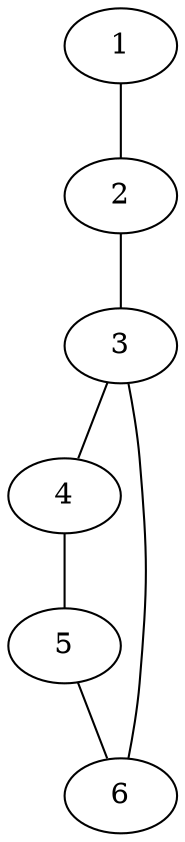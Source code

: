 graph G {
optimal=6;
1;
2;
3 [weight=3];
4 [weight=2];
5 [weight=2];
6 [weight=2];

1 -- 2;
2 -- 3;
3 -- 4;
4 -- 5;
5 -- 6;
6 -- 3;
}